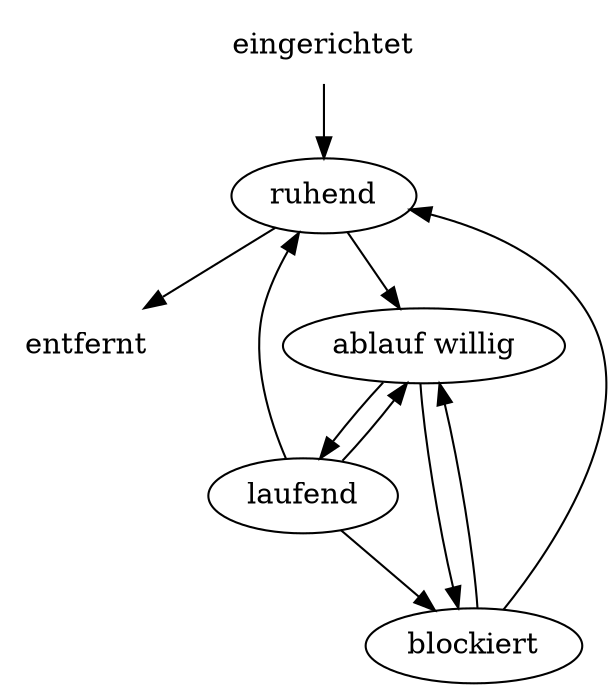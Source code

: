 digraph {
    eingerichtet [
        shape=plaintext
    ]
    entfernt [
        shape=plaintext
    ]
    ablaufWillig [
        label="ablauf willig"
    ]

    eingerichtet -> ruhend
    ruhend -> entfernt
    ruhend -> ablaufWillig
    ablaufWillig -> laufend
    ablaufWillig -> blockiert
    laufend -> ablaufWillig
    laufend -> blockiert
    blockiert -> ablaufWillig
    laufend -> ruhend
    blockiert -> ruhend
}
